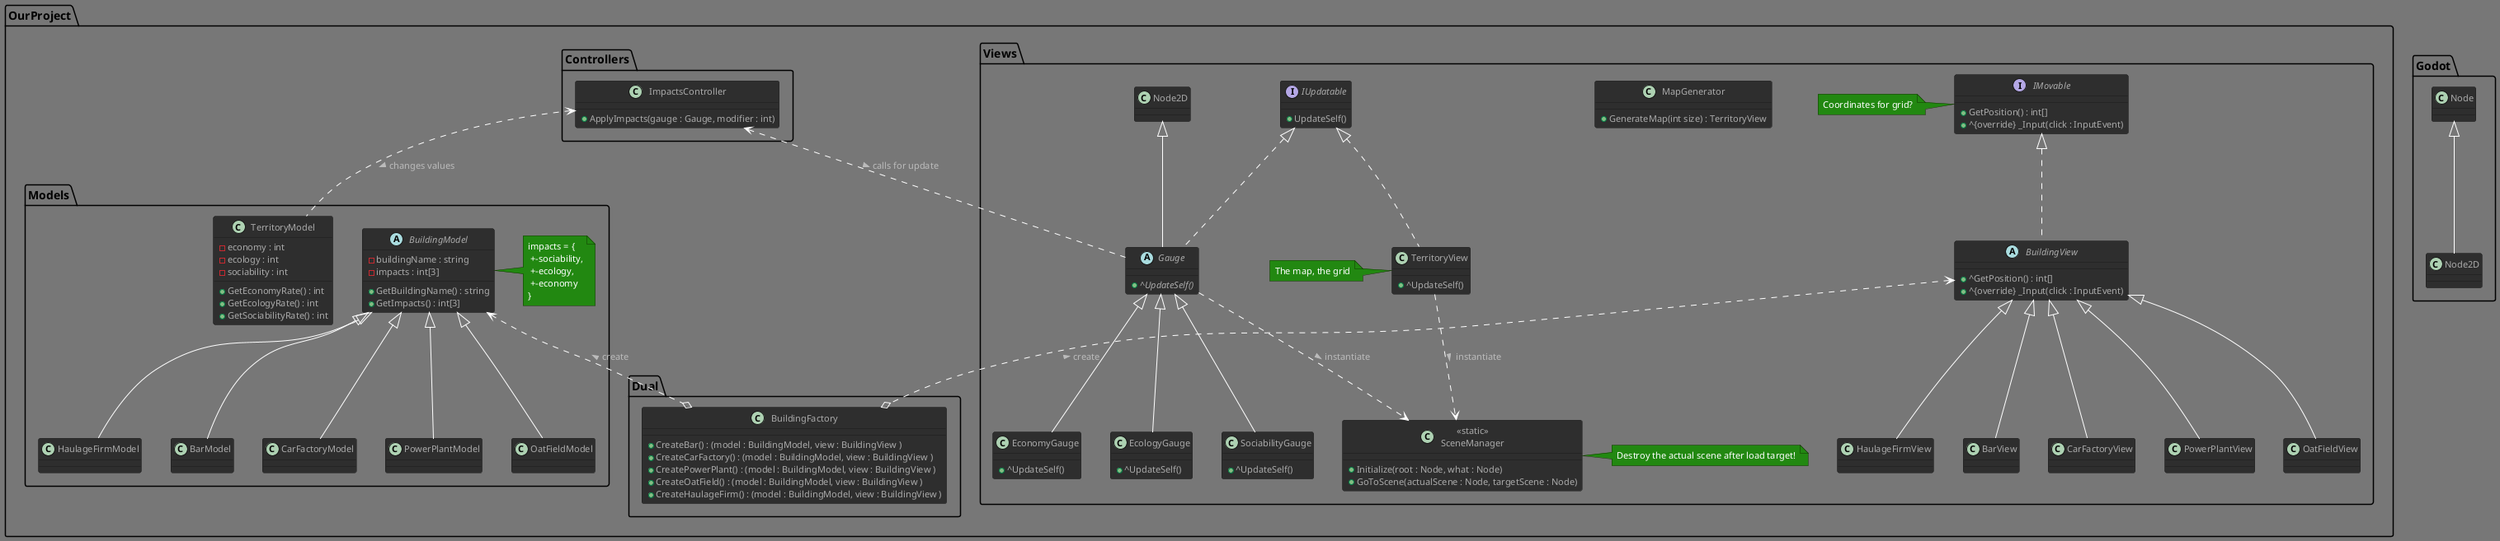 @startuml

!theme reddress-darkgreen

package Godot {
    class Node
    class Node2D extends Node
}

package OurProject {

package Models {
    class TerritoryModel {
        /' Rates '/
        - economy : int
        - ecology : int
        - sociability : int
        + GetEconomyRate() : int
        + GetEcologyRate() : int
        + GetSociabilityRate() : int
    }

    abstract BuildingModel{
        - buildingName : string
        - impacts : int[3]
        + GetBuildingName() : string
        + GetImpacts() : int[3]
    }

    /' Some examples '/
    class BarModel
    class CarFactoryModel
    class PowerPlantModel
    class OatFieldModel
    class HaulageFirmModel

    BuildingModel <|-- BarModel
    BuildingModel <|-- CarFactoryModel
    BuildingModel <|-- PowerPlantModel
    BuildingModel <|-- OatFieldModel
    BuildingModel <|-- HaulageFirmModel

    note "impacts = {\n +-sociability,\n +-ecology,\n +-economy\n} " as ImpactsNote
     BuildingModel - ImpactsNote
}


package Views {

    abstract BuildingView implements IMovable{
        + ^GetPosition() : int[]
        + ^{override} _Input(click : InputEvent)
    }

    class "<<static>>\nSceneManager" as SceneManager {
        + Initialize(root : Node, what : Node)
        + GoToScene(actualScene : Node, targetScene : Node)
    }

    class MapGenerator {
        + GenerateMap(int size) : TerritoryView
    }

    interface IUpdatable {
        + UpdateSelf()
    }

    abstract Gauge extends Node2D implements IUpdatable  {
        + ^{abstract} UpdateSelf()
    }

    class EconomyGauge {
        + ^UpdateSelf()
    }

    class EcologyGauge {
        + ^UpdateSelf()
    }

    class SociabilityGauge {
        + ^UpdateSelf()
    }

    class TerritoryView implements IUpdatable {
        + ^UpdateSelf()
    }

    interface IMovable{
        + GetPosition() : int[]
        + ^{override} _Input(click : InputEvent)
    }



    note "The map, the grid" as MapNote
    note "Coordinates for grid?" as CoordinatesNote
    note "Destroy the actual scene after load target!" as DestroySceneNote
    SceneManager - DestroySceneNote
    CoordinatesNote - IMovable
    MapNote - TerritoryView
    Gauge <|-- EconomyGauge
    Gauge <|-- EcologyGauge
    Gauge <|-- SociabilityGauge
    SceneManager <..up Gauge : < instantiate
    SceneManager <..up TerritoryView : < instantiate

    /' Some examples '/
    class BarView
    class CarFactoryView
    class PowerPlantView
    class OatFieldView
    class HaulageFirmView

    BuildingView <|-- BarView
    BuildingView <|-- CarFactoryView
    BuildingView <|-- PowerPlantView
    BuildingView <|-- OatFieldView
    BuildingView <|-- HaulageFirmView

}


package Controllers {
    class ImpactsController{
        + ApplyImpacts(gauge : Gauge, modifier : int)
    }

    ImpactsController <.. TerritoryModel : > changes values
    ImpactsController <.. Gauge : > calls for update
}

package Dual{
    class BuildingFactory{
        /' Some examples '/
        + CreateBar() : (model : BuildingModel, view : BuildingView )
        + CreateCarFactory() : (model : BuildingModel, view : BuildingView )
        + CreatePowerPlant() : (model : BuildingModel, view : BuildingView )
        + CreateOatField() : (model : BuildingModel, view : BuildingView )
        + CreateHaulageFirm() : (model : BuildingModel, view : BuildingView )
    }
    BuildingModel <..o BuildingFactory : < create
    BuildingView <..o BuildingFactory : < create
}




}
@enduml
